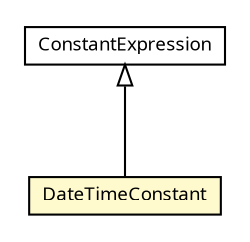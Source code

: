 #!/usr/local/bin/dot
#
# Class diagram 
# Generated by UMLGraph version R5_6 (http://www.umlgraph.org/)
#

digraph G {
	edge [fontname="Trebuchet MS",fontsize=10,labelfontname="Trebuchet MS",labelfontsize=10];
	node [fontname="Trebuchet MS",fontsize=10,shape=plaintext];
	nodesep=0.25;
	ranksep=0.5;
	// se.cambio.cds.gdl.model.expression.DateTimeConstant
	c140783 [label=<<table title="se.cambio.cds.gdl.model.expression.DateTimeConstant" border="0" cellborder="1" cellspacing="0" cellpadding="2" port="p" bgcolor="lemonChiffon" href="./DateTimeConstant.html">
		<tr><td><table border="0" cellspacing="0" cellpadding="1">
<tr><td align="center" balign="center"><font face="Trebuchet MS"> DateTimeConstant </font></td></tr>
		</table></td></tr>
		</table>>, URL="./DateTimeConstant.html", fontname="Trebuchet MS", fontcolor="black", fontsize=9.0];
	// se.cambio.cds.gdl.model.expression.ConstantExpression
	c140784 [label=<<table title="se.cambio.cds.gdl.model.expression.ConstantExpression" border="0" cellborder="1" cellspacing="0" cellpadding="2" port="p" href="./ConstantExpression.html">
		<tr><td><table border="0" cellspacing="0" cellpadding="1">
<tr><td align="center" balign="center"><font face="Trebuchet MS"> ConstantExpression </font></td></tr>
		</table></td></tr>
		</table>>, URL="./ConstantExpression.html", fontname="Trebuchet MS", fontcolor="black", fontsize=9.0];
	//se.cambio.cds.gdl.model.expression.DateTimeConstant extends se.cambio.cds.gdl.model.expression.ConstantExpression
	c140784:p -> c140783:p [dir=back,arrowtail=empty];
}

